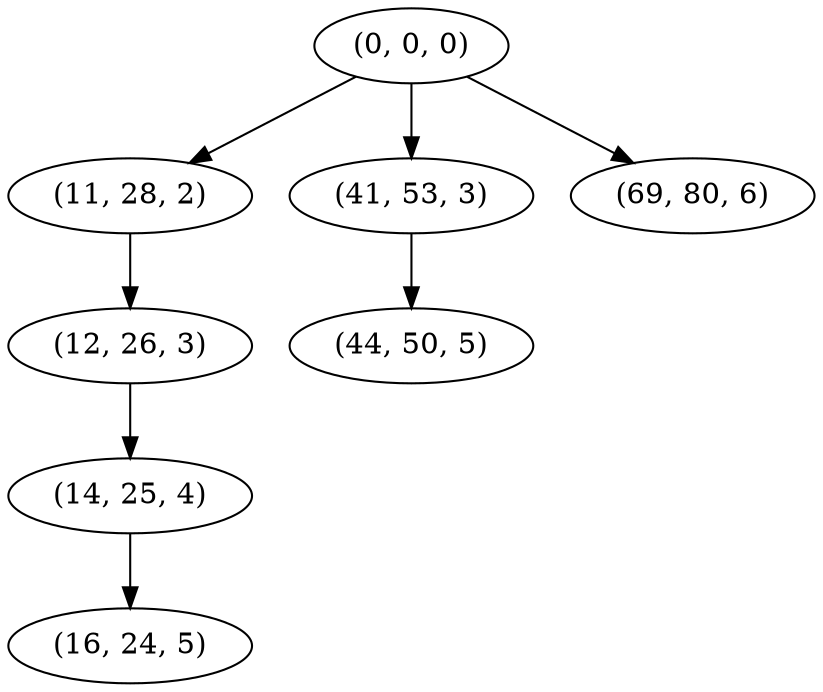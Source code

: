 digraph tree {
    "(0, 0, 0)";
    "(11, 28, 2)";
    "(12, 26, 3)";
    "(14, 25, 4)";
    "(16, 24, 5)";
    "(41, 53, 3)";
    "(44, 50, 5)";
    "(69, 80, 6)";
    "(0, 0, 0)" -> "(11, 28, 2)";
    "(0, 0, 0)" -> "(41, 53, 3)";
    "(0, 0, 0)" -> "(69, 80, 6)";
    "(11, 28, 2)" -> "(12, 26, 3)";
    "(12, 26, 3)" -> "(14, 25, 4)";
    "(14, 25, 4)" -> "(16, 24, 5)";
    "(41, 53, 3)" -> "(44, 50, 5)";
}
